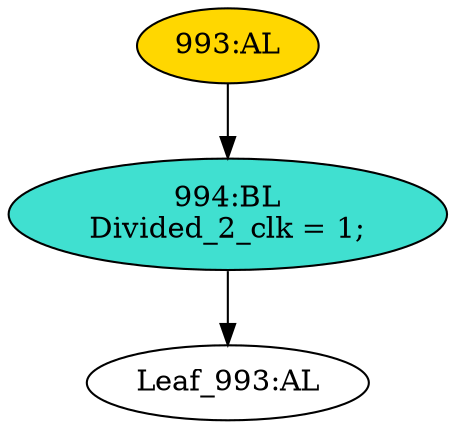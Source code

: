 strict digraph "" {
	node [label="\N"];
	"993:AL"	 [ast="<pyverilog.vparser.ast.Always object at 0x7f83b382f290>",
		clk_sens=False,
		fillcolor=gold,
		label="993:AL",
		sens="['TxStartFrmIn']",
		statements="[]",
		style=filled,
		typ=Always,
		use_var="[]"];
	"994:BL"	 [ast="<pyverilog.vparser.ast.Block object at 0x7f83b382fb90>",
		fillcolor=turquoise,
		label="994:BL
Divided_2_clk = 1;",
		statements="[<pyverilog.vparser.ast.BlockingSubstitution object at 0x7f83b382fbd0>]",
		style=filled,
		typ=Block];
	"993:AL" -> "994:BL"	 [cond="[]",
		lineno=None];
	"Leaf_993:AL"	 [def_var="['Divided_2_clk']",
		label="Leaf_993:AL"];
	"994:BL" -> "Leaf_993:AL"	 [cond="[]",
		lineno=None];
}
